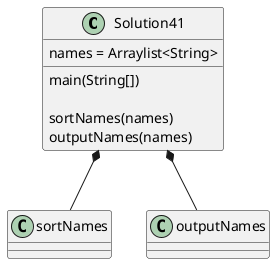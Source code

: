 @startuml
class Solution41 {
    names = Arraylist<String>

    main(String[])

    sortNames(names)
    outputNames(names)

}
Solution41 *-- sortNames
Solution41 *-- outputNames

class sortNames{
}

class outputNames{
}






@enduml